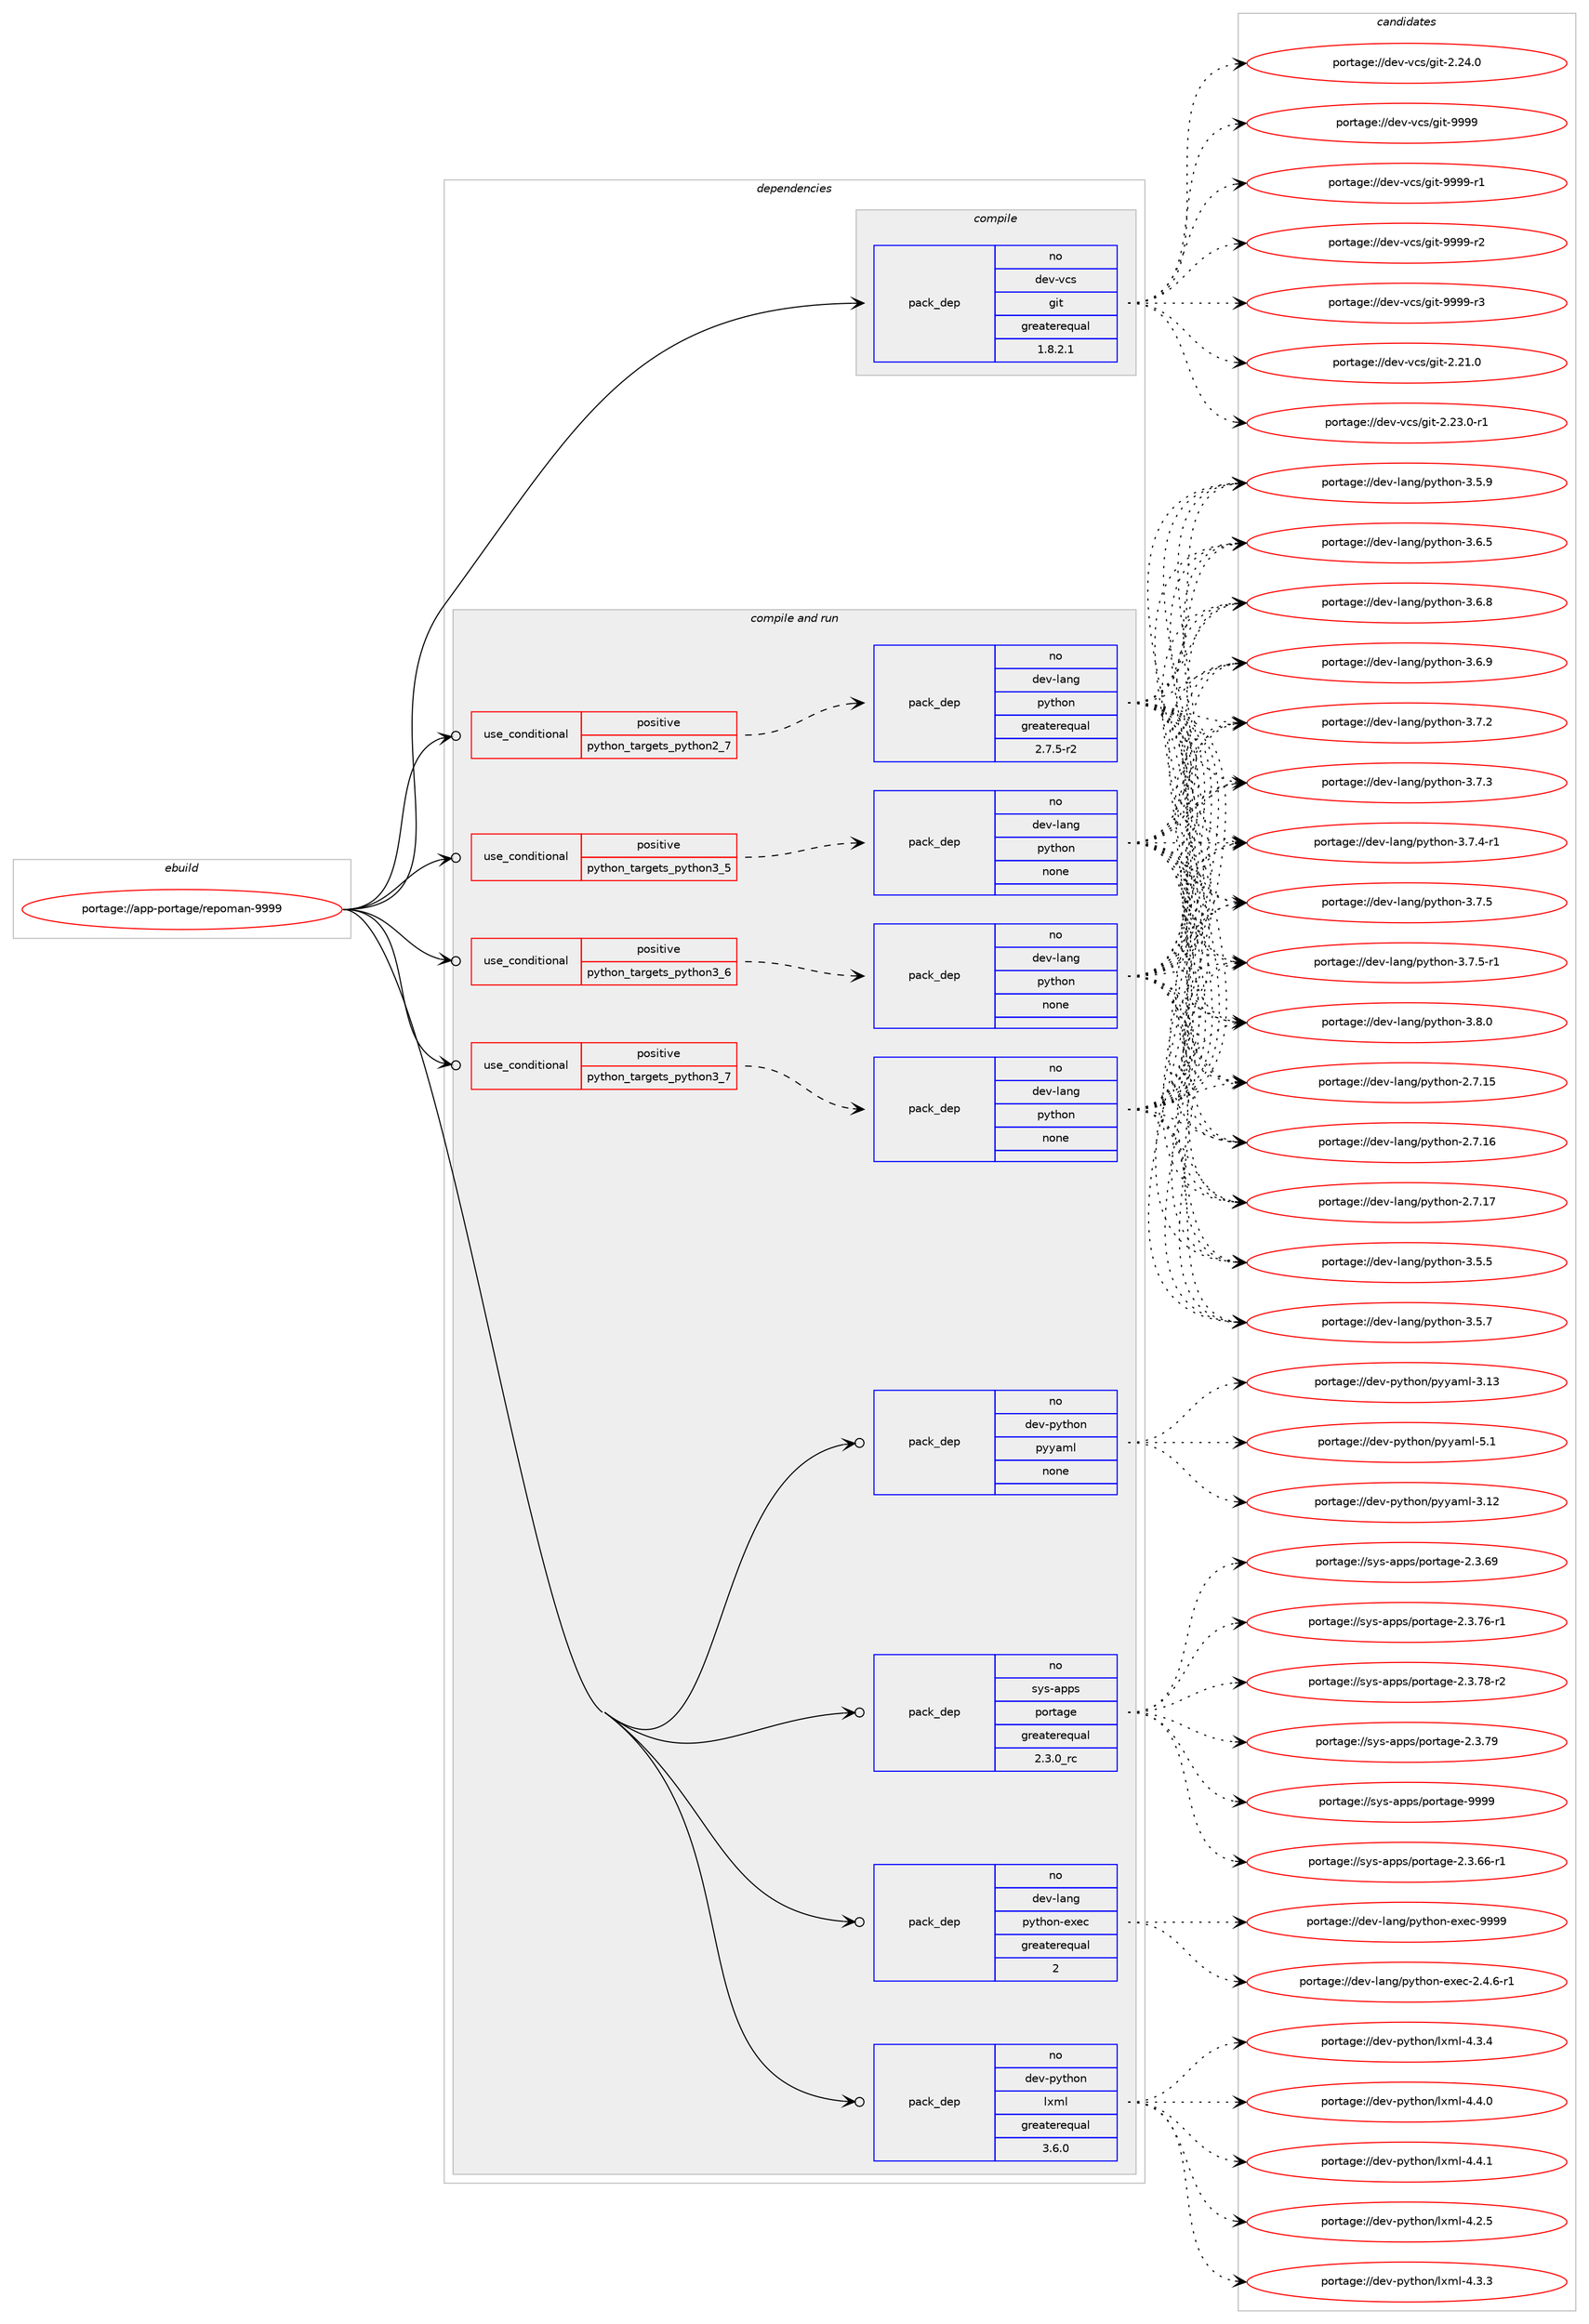 digraph prolog {

# *************
# Graph options
# *************

newrank=true;
concentrate=true;
compound=true;
graph [rankdir=LR,fontname=Helvetica,fontsize=10,ranksep=1.5];#, ranksep=2.5, nodesep=0.2];
edge  [arrowhead=vee];
node  [fontname=Helvetica,fontsize=10];

# **********
# The ebuild
# **********

subgraph cluster_leftcol {
color=gray;
rank=same;
label=<<i>ebuild</i>>;
id [label="portage://app-portage/repoman-9999", color=red, width=4, href="../app-portage/repoman-9999.svg"];
}

# ****************
# The dependencies
# ****************

subgraph cluster_midcol {
color=gray;
label=<<i>dependencies</i>>;
subgraph cluster_compile {
fillcolor="#eeeeee";
style=filled;
label=<<i>compile</i>>;
subgraph pack31170 {
dependency42320 [label=<<TABLE BORDER="0" CELLBORDER="1" CELLSPACING="0" CELLPADDING="4" WIDTH="220"><TR><TD ROWSPAN="6" CELLPADDING="30">pack_dep</TD></TR><TR><TD WIDTH="110">no</TD></TR><TR><TD>dev-vcs</TD></TR><TR><TD>git</TD></TR><TR><TD>greaterequal</TD></TR><TR><TD>1.8.2.1</TD></TR></TABLE>>, shape=none, color=blue];
}
id:e -> dependency42320:w [weight=20,style="solid",arrowhead="vee"];
}
subgraph cluster_compileandrun {
fillcolor="#eeeeee";
style=filled;
label=<<i>compile and run</i>>;
subgraph cond10444 {
dependency42321 [label=<<TABLE BORDER="0" CELLBORDER="1" CELLSPACING="0" CELLPADDING="4"><TR><TD ROWSPAN="3" CELLPADDING="10">use_conditional</TD></TR><TR><TD>positive</TD></TR><TR><TD>python_targets_python2_7</TD></TR></TABLE>>, shape=none, color=red];
subgraph pack31171 {
dependency42322 [label=<<TABLE BORDER="0" CELLBORDER="1" CELLSPACING="0" CELLPADDING="4" WIDTH="220"><TR><TD ROWSPAN="6" CELLPADDING="30">pack_dep</TD></TR><TR><TD WIDTH="110">no</TD></TR><TR><TD>dev-lang</TD></TR><TR><TD>python</TD></TR><TR><TD>greaterequal</TD></TR><TR><TD>2.7.5-r2</TD></TR></TABLE>>, shape=none, color=blue];
}
dependency42321:e -> dependency42322:w [weight=20,style="dashed",arrowhead="vee"];
}
id:e -> dependency42321:w [weight=20,style="solid",arrowhead="odotvee"];
subgraph cond10445 {
dependency42323 [label=<<TABLE BORDER="0" CELLBORDER="1" CELLSPACING="0" CELLPADDING="4"><TR><TD ROWSPAN="3" CELLPADDING="10">use_conditional</TD></TR><TR><TD>positive</TD></TR><TR><TD>python_targets_python3_5</TD></TR></TABLE>>, shape=none, color=red];
subgraph pack31172 {
dependency42324 [label=<<TABLE BORDER="0" CELLBORDER="1" CELLSPACING="0" CELLPADDING="4" WIDTH="220"><TR><TD ROWSPAN="6" CELLPADDING="30">pack_dep</TD></TR><TR><TD WIDTH="110">no</TD></TR><TR><TD>dev-lang</TD></TR><TR><TD>python</TD></TR><TR><TD>none</TD></TR><TR><TD></TD></TR></TABLE>>, shape=none, color=blue];
}
dependency42323:e -> dependency42324:w [weight=20,style="dashed",arrowhead="vee"];
}
id:e -> dependency42323:w [weight=20,style="solid",arrowhead="odotvee"];
subgraph cond10446 {
dependency42325 [label=<<TABLE BORDER="0" CELLBORDER="1" CELLSPACING="0" CELLPADDING="4"><TR><TD ROWSPAN="3" CELLPADDING="10">use_conditional</TD></TR><TR><TD>positive</TD></TR><TR><TD>python_targets_python3_6</TD></TR></TABLE>>, shape=none, color=red];
subgraph pack31173 {
dependency42326 [label=<<TABLE BORDER="0" CELLBORDER="1" CELLSPACING="0" CELLPADDING="4" WIDTH="220"><TR><TD ROWSPAN="6" CELLPADDING="30">pack_dep</TD></TR><TR><TD WIDTH="110">no</TD></TR><TR><TD>dev-lang</TD></TR><TR><TD>python</TD></TR><TR><TD>none</TD></TR><TR><TD></TD></TR></TABLE>>, shape=none, color=blue];
}
dependency42325:e -> dependency42326:w [weight=20,style="dashed",arrowhead="vee"];
}
id:e -> dependency42325:w [weight=20,style="solid",arrowhead="odotvee"];
subgraph cond10447 {
dependency42327 [label=<<TABLE BORDER="0" CELLBORDER="1" CELLSPACING="0" CELLPADDING="4"><TR><TD ROWSPAN="3" CELLPADDING="10">use_conditional</TD></TR><TR><TD>positive</TD></TR><TR><TD>python_targets_python3_7</TD></TR></TABLE>>, shape=none, color=red];
subgraph pack31174 {
dependency42328 [label=<<TABLE BORDER="0" CELLBORDER="1" CELLSPACING="0" CELLPADDING="4" WIDTH="220"><TR><TD ROWSPAN="6" CELLPADDING="30">pack_dep</TD></TR><TR><TD WIDTH="110">no</TD></TR><TR><TD>dev-lang</TD></TR><TR><TD>python</TD></TR><TR><TD>none</TD></TR><TR><TD></TD></TR></TABLE>>, shape=none, color=blue];
}
dependency42327:e -> dependency42328:w [weight=20,style="dashed",arrowhead="vee"];
}
id:e -> dependency42327:w [weight=20,style="solid",arrowhead="odotvee"];
subgraph pack31175 {
dependency42329 [label=<<TABLE BORDER="0" CELLBORDER="1" CELLSPACING="0" CELLPADDING="4" WIDTH="220"><TR><TD ROWSPAN="6" CELLPADDING="30">pack_dep</TD></TR><TR><TD WIDTH="110">no</TD></TR><TR><TD>dev-lang</TD></TR><TR><TD>python-exec</TD></TR><TR><TD>greaterequal</TD></TR><TR><TD>2</TD></TR></TABLE>>, shape=none, color=blue];
}
id:e -> dependency42329:w [weight=20,style="solid",arrowhead="odotvee"];
subgraph pack31176 {
dependency42330 [label=<<TABLE BORDER="0" CELLBORDER="1" CELLSPACING="0" CELLPADDING="4" WIDTH="220"><TR><TD ROWSPAN="6" CELLPADDING="30">pack_dep</TD></TR><TR><TD WIDTH="110">no</TD></TR><TR><TD>dev-python</TD></TR><TR><TD>lxml</TD></TR><TR><TD>greaterequal</TD></TR><TR><TD>3.6.0</TD></TR></TABLE>>, shape=none, color=blue];
}
id:e -> dependency42330:w [weight=20,style="solid",arrowhead="odotvee"];
subgraph pack31177 {
dependency42331 [label=<<TABLE BORDER="0" CELLBORDER="1" CELLSPACING="0" CELLPADDING="4" WIDTH="220"><TR><TD ROWSPAN="6" CELLPADDING="30">pack_dep</TD></TR><TR><TD WIDTH="110">no</TD></TR><TR><TD>dev-python</TD></TR><TR><TD>pyyaml</TD></TR><TR><TD>none</TD></TR><TR><TD></TD></TR></TABLE>>, shape=none, color=blue];
}
id:e -> dependency42331:w [weight=20,style="solid",arrowhead="odotvee"];
subgraph pack31178 {
dependency42332 [label=<<TABLE BORDER="0" CELLBORDER="1" CELLSPACING="0" CELLPADDING="4" WIDTH="220"><TR><TD ROWSPAN="6" CELLPADDING="30">pack_dep</TD></TR><TR><TD WIDTH="110">no</TD></TR><TR><TD>sys-apps</TD></TR><TR><TD>portage</TD></TR><TR><TD>greaterequal</TD></TR><TR><TD>2.3.0_rc</TD></TR></TABLE>>, shape=none, color=blue];
}
id:e -> dependency42332:w [weight=20,style="solid",arrowhead="odotvee"];
}
subgraph cluster_run {
fillcolor="#eeeeee";
style=filled;
label=<<i>run</i>>;
}
}

# **************
# The candidates
# **************

subgraph cluster_choices {
rank=same;
color=gray;
label=<<i>candidates</i>>;

subgraph choice31170 {
color=black;
nodesep=1;
choiceportage10010111845118991154710310511645504650494648 [label="portage://dev-vcs/git-2.21.0", color=red, width=4,href="../dev-vcs/git-2.21.0.svg"];
choiceportage100101118451189911547103105116455046505146484511449 [label="portage://dev-vcs/git-2.23.0-r1", color=red, width=4,href="../dev-vcs/git-2.23.0-r1.svg"];
choiceportage10010111845118991154710310511645504650524648 [label="portage://dev-vcs/git-2.24.0", color=red, width=4,href="../dev-vcs/git-2.24.0.svg"];
choiceportage1001011184511899115471031051164557575757 [label="portage://dev-vcs/git-9999", color=red, width=4,href="../dev-vcs/git-9999.svg"];
choiceportage10010111845118991154710310511645575757574511449 [label="portage://dev-vcs/git-9999-r1", color=red, width=4,href="../dev-vcs/git-9999-r1.svg"];
choiceportage10010111845118991154710310511645575757574511450 [label="portage://dev-vcs/git-9999-r2", color=red, width=4,href="../dev-vcs/git-9999-r2.svg"];
choiceportage10010111845118991154710310511645575757574511451 [label="portage://dev-vcs/git-9999-r3", color=red, width=4,href="../dev-vcs/git-9999-r3.svg"];
dependency42320:e -> choiceportage10010111845118991154710310511645504650494648:w [style=dotted,weight="100"];
dependency42320:e -> choiceportage100101118451189911547103105116455046505146484511449:w [style=dotted,weight="100"];
dependency42320:e -> choiceportage10010111845118991154710310511645504650524648:w [style=dotted,weight="100"];
dependency42320:e -> choiceportage1001011184511899115471031051164557575757:w [style=dotted,weight="100"];
dependency42320:e -> choiceportage10010111845118991154710310511645575757574511449:w [style=dotted,weight="100"];
dependency42320:e -> choiceportage10010111845118991154710310511645575757574511450:w [style=dotted,weight="100"];
dependency42320:e -> choiceportage10010111845118991154710310511645575757574511451:w [style=dotted,weight="100"];
}
subgraph choice31171 {
color=black;
nodesep=1;
choiceportage10010111845108971101034711212111610411111045504655464953 [label="portage://dev-lang/python-2.7.15", color=red, width=4,href="../dev-lang/python-2.7.15.svg"];
choiceportage10010111845108971101034711212111610411111045504655464954 [label="portage://dev-lang/python-2.7.16", color=red, width=4,href="../dev-lang/python-2.7.16.svg"];
choiceportage10010111845108971101034711212111610411111045504655464955 [label="portage://dev-lang/python-2.7.17", color=red, width=4,href="../dev-lang/python-2.7.17.svg"];
choiceportage100101118451089711010347112121116104111110455146534653 [label="portage://dev-lang/python-3.5.5", color=red, width=4,href="../dev-lang/python-3.5.5.svg"];
choiceportage100101118451089711010347112121116104111110455146534655 [label="portage://dev-lang/python-3.5.7", color=red, width=4,href="../dev-lang/python-3.5.7.svg"];
choiceportage100101118451089711010347112121116104111110455146534657 [label="portage://dev-lang/python-3.5.9", color=red, width=4,href="../dev-lang/python-3.5.9.svg"];
choiceportage100101118451089711010347112121116104111110455146544653 [label="portage://dev-lang/python-3.6.5", color=red, width=4,href="../dev-lang/python-3.6.5.svg"];
choiceportage100101118451089711010347112121116104111110455146544656 [label="portage://dev-lang/python-3.6.8", color=red, width=4,href="../dev-lang/python-3.6.8.svg"];
choiceportage100101118451089711010347112121116104111110455146544657 [label="portage://dev-lang/python-3.6.9", color=red, width=4,href="../dev-lang/python-3.6.9.svg"];
choiceportage100101118451089711010347112121116104111110455146554650 [label="portage://dev-lang/python-3.7.2", color=red, width=4,href="../dev-lang/python-3.7.2.svg"];
choiceportage100101118451089711010347112121116104111110455146554651 [label="portage://dev-lang/python-3.7.3", color=red, width=4,href="../dev-lang/python-3.7.3.svg"];
choiceportage1001011184510897110103471121211161041111104551465546524511449 [label="portage://dev-lang/python-3.7.4-r1", color=red, width=4,href="../dev-lang/python-3.7.4-r1.svg"];
choiceportage100101118451089711010347112121116104111110455146554653 [label="portage://dev-lang/python-3.7.5", color=red, width=4,href="../dev-lang/python-3.7.5.svg"];
choiceportage1001011184510897110103471121211161041111104551465546534511449 [label="portage://dev-lang/python-3.7.5-r1", color=red, width=4,href="../dev-lang/python-3.7.5-r1.svg"];
choiceportage100101118451089711010347112121116104111110455146564648 [label="portage://dev-lang/python-3.8.0", color=red, width=4,href="../dev-lang/python-3.8.0.svg"];
dependency42322:e -> choiceportage10010111845108971101034711212111610411111045504655464953:w [style=dotted,weight="100"];
dependency42322:e -> choiceportage10010111845108971101034711212111610411111045504655464954:w [style=dotted,weight="100"];
dependency42322:e -> choiceportage10010111845108971101034711212111610411111045504655464955:w [style=dotted,weight="100"];
dependency42322:e -> choiceportage100101118451089711010347112121116104111110455146534653:w [style=dotted,weight="100"];
dependency42322:e -> choiceportage100101118451089711010347112121116104111110455146534655:w [style=dotted,weight="100"];
dependency42322:e -> choiceportage100101118451089711010347112121116104111110455146534657:w [style=dotted,weight="100"];
dependency42322:e -> choiceportage100101118451089711010347112121116104111110455146544653:w [style=dotted,weight="100"];
dependency42322:e -> choiceportage100101118451089711010347112121116104111110455146544656:w [style=dotted,weight="100"];
dependency42322:e -> choiceportage100101118451089711010347112121116104111110455146544657:w [style=dotted,weight="100"];
dependency42322:e -> choiceportage100101118451089711010347112121116104111110455146554650:w [style=dotted,weight="100"];
dependency42322:e -> choiceportage100101118451089711010347112121116104111110455146554651:w [style=dotted,weight="100"];
dependency42322:e -> choiceportage1001011184510897110103471121211161041111104551465546524511449:w [style=dotted,weight="100"];
dependency42322:e -> choiceportage100101118451089711010347112121116104111110455146554653:w [style=dotted,weight="100"];
dependency42322:e -> choiceportage1001011184510897110103471121211161041111104551465546534511449:w [style=dotted,weight="100"];
dependency42322:e -> choiceportage100101118451089711010347112121116104111110455146564648:w [style=dotted,weight="100"];
}
subgraph choice31172 {
color=black;
nodesep=1;
choiceportage10010111845108971101034711212111610411111045504655464953 [label="portage://dev-lang/python-2.7.15", color=red, width=4,href="../dev-lang/python-2.7.15.svg"];
choiceportage10010111845108971101034711212111610411111045504655464954 [label="portage://dev-lang/python-2.7.16", color=red, width=4,href="../dev-lang/python-2.7.16.svg"];
choiceportage10010111845108971101034711212111610411111045504655464955 [label="portage://dev-lang/python-2.7.17", color=red, width=4,href="../dev-lang/python-2.7.17.svg"];
choiceportage100101118451089711010347112121116104111110455146534653 [label="portage://dev-lang/python-3.5.5", color=red, width=4,href="../dev-lang/python-3.5.5.svg"];
choiceportage100101118451089711010347112121116104111110455146534655 [label="portage://dev-lang/python-3.5.7", color=red, width=4,href="../dev-lang/python-3.5.7.svg"];
choiceportage100101118451089711010347112121116104111110455146534657 [label="portage://dev-lang/python-3.5.9", color=red, width=4,href="../dev-lang/python-3.5.9.svg"];
choiceportage100101118451089711010347112121116104111110455146544653 [label="portage://dev-lang/python-3.6.5", color=red, width=4,href="../dev-lang/python-3.6.5.svg"];
choiceportage100101118451089711010347112121116104111110455146544656 [label="portage://dev-lang/python-3.6.8", color=red, width=4,href="../dev-lang/python-3.6.8.svg"];
choiceportage100101118451089711010347112121116104111110455146544657 [label="portage://dev-lang/python-3.6.9", color=red, width=4,href="../dev-lang/python-3.6.9.svg"];
choiceportage100101118451089711010347112121116104111110455146554650 [label="portage://dev-lang/python-3.7.2", color=red, width=4,href="../dev-lang/python-3.7.2.svg"];
choiceportage100101118451089711010347112121116104111110455146554651 [label="portage://dev-lang/python-3.7.3", color=red, width=4,href="../dev-lang/python-3.7.3.svg"];
choiceportage1001011184510897110103471121211161041111104551465546524511449 [label="portage://dev-lang/python-3.7.4-r1", color=red, width=4,href="../dev-lang/python-3.7.4-r1.svg"];
choiceportage100101118451089711010347112121116104111110455146554653 [label="portage://dev-lang/python-3.7.5", color=red, width=4,href="../dev-lang/python-3.7.5.svg"];
choiceportage1001011184510897110103471121211161041111104551465546534511449 [label="portage://dev-lang/python-3.7.5-r1", color=red, width=4,href="../dev-lang/python-3.7.5-r1.svg"];
choiceportage100101118451089711010347112121116104111110455146564648 [label="portage://dev-lang/python-3.8.0", color=red, width=4,href="../dev-lang/python-3.8.0.svg"];
dependency42324:e -> choiceportage10010111845108971101034711212111610411111045504655464953:w [style=dotted,weight="100"];
dependency42324:e -> choiceportage10010111845108971101034711212111610411111045504655464954:w [style=dotted,weight="100"];
dependency42324:e -> choiceportage10010111845108971101034711212111610411111045504655464955:w [style=dotted,weight="100"];
dependency42324:e -> choiceportage100101118451089711010347112121116104111110455146534653:w [style=dotted,weight="100"];
dependency42324:e -> choiceportage100101118451089711010347112121116104111110455146534655:w [style=dotted,weight="100"];
dependency42324:e -> choiceportage100101118451089711010347112121116104111110455146534657:w [style=dotted,weight="100"];
dependency42324:e -> choiceportage100101118451089711010347112121116104111110455146544653:w [style=dotted,weight="100"];
dependency42324:e -> choiceportage100101118451089711010347112121116104111110455146544656:w [style=dotted,weight="100"];
dependency42324:e -> choiceportage100101118451089711010347112121116104111110455146544657:w [style=dotted,weight="100"];
dependency42324:e -> choiceportage100101118451089711010347112121116104111110455146554650:w [style=dotted,weight="100"];
dependency42324:e -> choiceportage100101118451089711010347112121116104111110455146554651:w [style=dotted,weight="100"];
dependency42324:e -> choiceportage1001011184510897110103471121211161041111104551465546524511449:w [style=dotted,weight="100"];
dependency42324:e -> choiceportage100101118451089711010347112121116104111110455146554653:w [style=dotted,weight="100"];
dependency42324:e -> choiceportage1001011184510897110103471121211161041111104551465546534511449:w [style=dotted,weight="100"];
dependency42324:e -> choiceportage100101118451089711010347112121116104111110455146564648:w [style=dotted,weight="100"];
}
subgraph choice31173 {
color=black;
nodesep=1;
choiceportage10010111845108971101034711212111610411111045504655464953 [label="portage://dev-lang/python-2.7.15", color=red, width=4,href="../dev-lang/python-2.7.15.svg"];
choiceportage10010111845108971101034711212111610411111045504655464954 [label="portage://dev-lang/python-2.7.16", color=red, width=4,href="../dev-lang/python-2.7.16.svg"];
choiceportage10010111845108971101034711212111610411111045504655464955 [label="portage://dev-lang/python-2.7.17", color=red, width=4,href="../dev-lang/python-2.7.17.svg"];
choiceportage100101118451089711010347112121116104111110455146534653 [label="portage://dev-lang/python-3.5.5", color=red, width=4,href="../dev-lang/python-3.5.5.svg"];
choiceportage100101118451089711010347112121116104111110455146534655 [label="portage://dev-lang/python-3.5.7", color=red, width=4,href="../dev-lang/python-3.5.7.svg"];
choiceportage100101118451089711010347112121116104111110455146534657 [label="portage://dev-lang/python-3.5.9", color=red, width=4,href="../dev-lang/python-3.5.9.svg"];
choiceportage100101118451089711010347112121116104111110455146544653 [label="portage://dev-lang/python-3.6.5", color=red, width=4,href="../dev-lang/python-3.6.5.svg"];
choiceportage100101118451089711010347112121116104111110455146544656 [label="portage://dev-lang/python-3.6.8", color=red, width=4,href="../dev-lang/python-3.6.8.svg"];
choiceportage100101118451089711010347112121116104111110455146544657 [label="portage://dev-lang/python-3.6.9", color=red, width=4,href="../dev-lang/python-3.6.9.svg"];
choiceportage100101118451089711010347112121116104111110455146554650 [label="portage://dev-lang/python-3.7.2", color=red, width=4,href="../dev-lang/python-3.7.2.svg"];
choiceportage100101118451089711010347112121116104111110455146554651 [label="portage://dev-lang/python-3.7.3", color=red, width=4,href="../dev-lang/python-3.7.3.svg"];
choiceportage1001011184510897110103471121211161041111104551465546524511449 [label="portage://dev-lang/python-3.7.4-r1", color=red, width=4,href="../dev-lang/python-3.7.4-r1.svg"];
choiceportage100101118451089711010347112121116104111110455146554653 [label="portage://dev-lang/python-3.7.5", color=red, width=4,href="../dev-lang/python-3.7.5.svg"];
choiceportage1001011184510897110103471121211161041111104551465546534511449 [label="portage://dev-lang/python-3.7.5-r1", color=red, width=4,href="../dev-lang/python-3.7.5-r1.svg"];
choiceportage100101118451089711010347112121116104111110455146564648 [label="portage://dev-lang/python-3.8.0", color=red, width=4,href="../dev-lang/python-3.8.0.svg"];
dependency42326:e -> choiceportage10010111845108971101034711212111610411111045504655464953:w [style=dotted,weight="100"];
dependency42326:e -> choiceportage10010111845108971101034711212111610411111045504655464954:w [style=dotted,weight="100"];
dependency42326:e -> choiceportage10010111845108971101034711212111610411111045504655464955:w [style=dotted,weight="100"];
dependency42326:e -> choiceportage100101118451089711010347112121116104111110455146534653:w [style=dotted,weight="100"];
dependency42326:e -> choiceportage100101118451089711010347112121116104111110455146534655:w [style=dotted,weight="100"];
dependency42326:e -> choiceportage100101118451089711010347112121116104111110455146534657:w [style=dotted,weight="100"];
dependency42326:e -> choiceportage100101118451089711010347112121116104111110455146544653:w [style=dotted,weight="100"];
dependency42326:e -> choiceportage100101118451089711010347112121116104111110455146544656:w [style=dotted,weight="100"];
dependency42326:e -> choiceportage100101118451089711010347112121116104111110455146544657:w [style=dotted,weight="100"];
dependency42326:e -> choiceportage100101118451089711010347112121116104111110455146554650:w [style=dotted,weight="100"];
dependency42326:e -> choiceportage100101118451089711010347112121116104111110455146554651:w [style=dotted,weight="100"];
dependency42326:e -> choiceportage1001011184510897110103471121211161041111104551465546524511449:w [style=dotted,weight="100"];
dependency42326:e -> choiceportage100101118451089711010347112121116104111110455146554653:w [style=dotted,weight="100"];
dependency42326:e -> choiceportage1001011184510897110103471121211161041111104551465546534511449:w [style=dotted,weight="100"];
dependency42326:e -> choiceportage100101118451089711010347112121116104111110455146564648:w [style=dotted,weight="100"];
}
subgraph choice31174 {
color=black;
nodesep=1;
choiceportage10010111845108971101034711212111610411111045504655464953 [label="portage://dev-lang/python-2.7.15", color=red, width=4,href="../dev-lang/python-2.7.15.svg"];
choiceportage10010111845108971101034711212111610411111045504655464954 [label="portage://dev-lang/python-2.7.16", color=red, width=4,href="../dev-lang/python-2.7.16.svg"];
choiceportage10010111845108971101034711212111610411111045504655464955 [label="portage://dev-lang/python-2.7.17", color=red, width=4,href="../dev-lang/python-2.7.17.svg"];
choiceportage100101118451089711010347112121116104111110455146534653 [label="portage://dev-lang/python-3.5.5", color=red, width=4,href="../dev-lang/python-3.5.5.svg"];
choiceportage100101118451089711010347112121116104111110455146534655 [label="portage://dev-lang/python-3.5.7", color=red, width=4,href="../dev-lang/python-3.5.7.svg"];
choiceportage100101118451089711010347112121116104111110455146534657 [label="portage://dev-lang/python-3.5.9", color=red, width=4,href="../dev-lang/python-3.5.9.svg"];
choiceportage100101118451089711010347112121116104111110455146544653 [label="portage://dev-lang/python-3.6.5", color=red, width=4,href="../dev-lang/python-3.6.5.svg"];
choiceportage100101118451089711010347112121116104111110455146544656 [label="portage://dev-lang/python-3.6.8", color=red, width=4,href="../dev-lang/python-3.6.8.svg"];
choiceportage100101118451089711010347112121116104111110455146544657 [label="portage://dev-lang/python-3.6.9", color=red, width=4,href="../dev-lang/python-3.6.9.svg"];
choiceportage100101118451089711010347112121116104111110455146554650 [label="portage://dev-lang/python-3.7.2", color=red, width=4,href="../dev-lang/python-3.7.2.svg"];
choiceportage100101118451089711010347112121116104111110455146554651 [label="portage://dev-lang/python-3.7.3", color=red, width=4,href="../dev-lang/python-3.7.3.svg"];
choiceportage1001011184510897110103471121211161041111104551465546524511449 [label="portage://dev-lang/python-3.7.4-r1", color=red, width=4,href="../dev-lang/python-3.7.4-r1.svg"];
choiceportage100101118451089711010347112121116104111110455146554653 [label="portage://dev-lang/python-3.7.5", color=red, width=4,href="../dev-lang/python-3.7.5.svg"];
choiceportage1001011184510897110103471121211161041111104551465546534511449 [label="portage://dev-lang/python-3.7.5-r1", color=red, width=4,href="../dev-lang/python-3.7.5-r1.svg"];
choiceportage100101118451089711010347112121116104111110455146564648 [label="portage://dev-lang/python-3.8.0", color=red, width=4,href="../dev-lang/python-3.8.0.svg"];
dependency42328:e -> choiceportage10010111845108971101034711212111610411111045504655464953:w [style=dotted,weight="100"];
dependency42328:e -> choiceportage10010111845108971101034711212111610411111045504655464954:w [style=dotted,weight="100"];
dependency42328:e -> choiceportage10010111845108971101034711212111610411111045504655464955:w [style=dotted,weight="100"];
dependency42328:e -> choiceportage100101118451089711010347112121116104111110455146534653:w [style=dotted,weight="100"];
dependency42328:e -> choiceportage100101118451089711010347112121116104111110455146534655:w [style=dotted,weight="100"];
dependency42328:e -> choiceportage100101118451089711010347112121116104111110455146534657:w [style=dotted,weight="100"];
dependency42328:e -> choiceportage100101118451089711010347112121116104111110455146544653:w [style=dotted,weight="100"];
dependency42328:e -> choiceportage100101118451089711010347112121116104111110455146544656:w [style=dotted,weight="100"];
dependency42328:e -> choiceportage100101118451089711010347112121116104111110455146544657:w [style=dotted,weight="100"];
dependency42328:e -> choiceportage100101118451089711010347112121116104111110455146554650:w [style=dotted,weight="100"];
dependency42328:e -> choiceportage100101118451089711010347112121116104111110455146554651:w [style=dotted,weight="100"];
dependency42328:e -> choiceportage1001011184510897110103471121211161041111104551465546524511449:w [style=dotted,weight="100"];
dependency42328:e -> choiceportage100101118451089711010347112121116104111110455146554653:w [style=dotted,weight="100"];
dependency42328:e -> choiceportage1001011184510897110103471121211161041111104551465546534511449:w [style=dotted,weight="100"];
dependency42328:e -> choiceportage100101118451089711010347112121116104111110455146564648:w [style=dotted,weight="100"];
}
subgraph choice31175 {
color=black;
nodesep=1;
choiceportage10010111845108971101034711212111610411111045101120101994550465246544511449 [label="portage://dev-lang/python-exec-2.4.6-r1", color=red, width=4,href="../dev-lang/python-exec-2.4.6-r1.svg"];
choiceportage10010111845108971101034711212111610411111045101120101994557575757 [label="portage://dev-lang/python-exec-9999", color=red, width=4,href="../dev-lang/python-exec-9999.svg"];
dependency42329:e -> choiceportage10010111845108971101034711212111610411111045101120101994550465246544511449:w [style=dotted,weight="100"];
dependency42329:e -> choiceportage10010111845108971101034711212111610411111045101120101994557575757:w [style=dotted,weight="100"];
}
subgraph choice31176 {
color=black;
nodesep=1;
choiceportage1001011184511212111610411111047108120109108455246504653 [label="portage://dev-python/lxml-4.2.5", color=red, width=4,href="../dev-python/lxml-4.2.5.svg"];
choiceportage1001011184511212111610411111047108120109108455246514651 [label="portage://dev-python/lxml-4.3.3", color=red, width=4,href="../dev-python/lxml-4.3.3.svg"];
choiceportage1001011184511212111610411111047108120109108455246514652 [label="portage://dev-python/lxml-4.3.4", color=red, width=4,href="../dev-python/lxml-4.3.4.svg"];
choiceportage1001011184511212111610411111047108120109108455246524648 [label="portage://dev-python/lxml-4.4.0", color=red, width=4,href="../dev-python/lxml-4.4.0.svg"];
choiceportage1001011184511212111610411111047108120109108455246524649 [label="portage://dev-python/lxml-4.4.1", color=red, width=4,href="../dev-python/lxml-4.4.1.svg"];
dependency42330:e -> choiceportage1001011184511212111610411111047108120109108455246504653:w [style=dotted,weight="100"];
dependency42330:e -> choiceportage1001011184511212111610411111047108120109108455246514651:w [style=dotted,weight="100"];
dependency42330:e -> choiceportage1001011184511212111610411111047108120109108455246514652:w [style=dotted,weight="100"];
dependency42330:e -> choiceportage1001011184511212111610411111047108120109108455246524648:w [style=dotted,weight="100"];
dependency42330:e -> choiceportage1001011184511212111610411111047108120109108455246524649:w [style=dotted,weight="100"];
}
subgraph choice31177 {
color=black;
nodesep=1;
choiceportage1001011184511212111610411111047112121121971091084551464950 [label="portage://dev-python/pyyaml-3.12", color=red, width=4,href="../dev-python/pyyaml-3.12.svg"];
choiceportage1001011184511212111610411111047112121121971091084551464951 [label="portage://dev-python/pyyaml-3.13", color=red, width=4,href="../dev-python/pyyaml-3.13.svg"];
choiceportage10010111845112121116104111110471121211219710910845534649 [label="portage://dev-python/pyyaml-5.1", color=red, width=4,href="../dev-python/pyyaml-5.1.svg"];
dependency42331:e -> choiceportage1001011184511212111610411111047112121121971091084551464950:w [style=dotted,weight="100"];
dependency42331:e -> choiceportage1001011184511212111610411111047112121121971091084551464951:w [style=dotted,weight="100"];
dependency42331:e -> choiceportage10010111845112121116104111110471121211219710910845534649:w [style=dotted,weight="100"];
}
subgraph choice31178 {
color=black;
nodesep=1;
choiceportage11512111545971121121154711211111411697103101455046514654544511449 [label="portage://sys-apps/portage-2.3.66-r1", color=red, width=4,href="../sys-apps/portage-2.3.66-r1.svg"];
choiceportage1151211154597112112115471121111141169710310145504651465457 [label="portage://sys-apps/portage-2.3.69", color=red, width=4,href="../sys-apps/portage-2.3.69.svg"];
choiceportage11512111545971121121154711211111411697103101455046514655544511449 [label="portage://sys-apps/portage-2.3.76-r1", color=red, width=4,href="../sys-apps/portage-2.3.76-r1.svg"];
choiceportage11512111545971121121154711211111411697103101455046514655564511450 [label="portage://sys-apps/portage-2.3.78-r2", color=red, width=4,href="../sys-apps/portage-2.3.78-r2.svg"];
choiceportage1151211154597112112115471121111141169710310145504651465557 [label="portage://sys-apps/portage-2.3.79", color=red, width=4,href="../sys-apps/portage-2.3.79.svg"];
choiceportage115121115459711211211547112111114116971031014557575757 [label="portage://sys-apps/portage-9999", color=red, width=4,href="../sys-apps/portage-9999.svg"];
dependency42332:e -> choiceportage11512111545971121121154711211111411697103101455046514654544511449:w [style=dotted,weight="100"];
dependency42332:e -> choiceportage1151211154597112112115471121111141169710310145504651465457:w [style=dotted,weight="100"];
dependency42332:e -> choiceportage11512111545971121121154711211111411697103101455046514655544511449:w [style=dotted,weight="100"];
dependency42332:e -> choiceportage11512111545971121121154711211111411697103101455046514655564511450:w [style=dotted,weight="100"];
dependency42332:e -> choiceportage1151211154597112112115471121111141169710310145504651465557:w [style=dotted,weight="100"];
dependency42332:e -> choiceportage115121115459711211211547112111114116971031014557575757:w [style=dotted,weight="100"];
}
}

}

